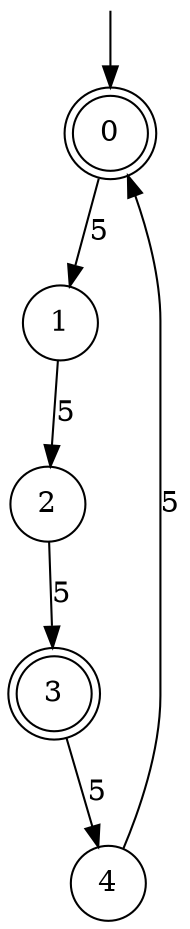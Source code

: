 digraph g {

	s0 [shape="doublecircle" label="0"];
	s1 [shape="circle" label="1"];
	s2 [shape="circle" label="2"];
	s3 [shape="doublecircle" label="3"];
	s4 [shape="circle" label="4"];
	s0 -> s1 [label="5"];
	s1 -> s2 [label="5"];
	s2 -> s3 [label="5"];
	s3 -> s4 [label="5"];
	s4 -> s0 [label="5"];

__start0 [label="" shape="none" width="0" height="0"];
__start0 -> s0;

}
